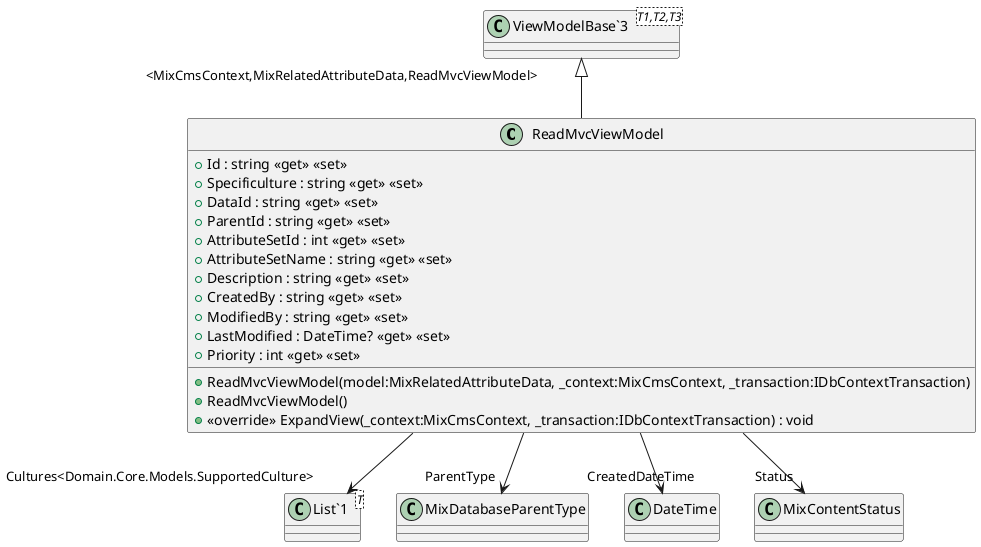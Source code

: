@startuml
class ReadMvcViewModel {
    + Id : string <<get>> <<set>>
    + Specificulture : string <<get>> <<set>>
    + DataId : string <<get>> <<set>>
    + ParentId : string <<get>> <<set>>
    + AttributeSetId : int <<get>> <<set>>
    + AttributeSetName : string <<get>> <<set>>
    + Description : string <<get>> <<set>>
    + CreatedBy : string <<get>> <<set>>
    + ModifiedBy : string <<get>> <<set>>
    + LastModified : DateTime? <<get>> <<set>>
    + Priority : int <<get>> <<set>>
    + ReadMvcViewModel(model:MixRelatedAttributeData, _context:MixCmsContext, _transaction:IDbContextTransaction)
    + ReadMvcViewModel()
    + <<override>> ExpandView(_context:MixCmsContext, _transaction:IDbContextTransaction) : void
}
class "ViewModelBase`3"<T1,T2,T3> {
}
class "List`1"<T> {
}
"ViewModelBase`3" "<MixCmsContext,MixRelatedAttributeData,ReadMvcViewModel>" <|-- ReadMvcViewModel
ReadMvcViewModel --> "Cultures<Domain.Core.Models.SupportedCulture>" "List`1"
ReadMvcViewModel --> "ParentType" MixDatabaseParentType
ReadMvcViewModel --> "CreatedDateTime" DateTime
ReadMvcViewModel --> "Status" MixContentStatus
@enduml
